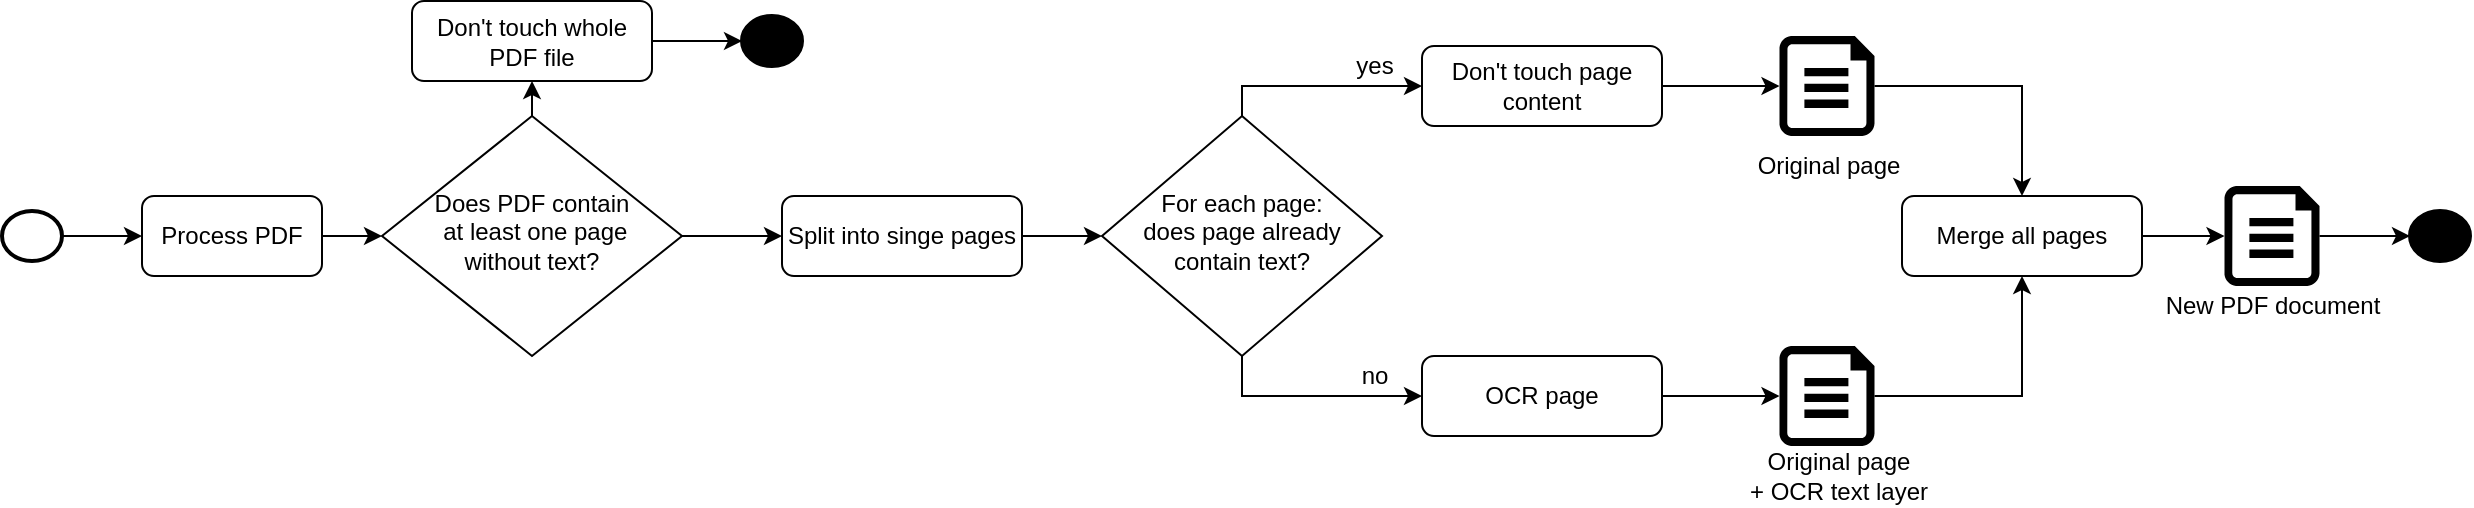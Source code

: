 <mxfile version="13.5.6" type="device"><diagram id="C5RBs43oDa-KdzZeNtuy" name="Page-1"><mxGraphModel dx="1335" dy="823" grid="1" gridSize="10" guides="1" tooltips="1" connect="1" arrows="1" fold="1" page="1" pageScale="1" pageWidth="1500" pageHeight="52000" math="0" shadow="0"><root><mxCell id="WIyWlLk6GJQsqaUBKTNV-0"/><mxCell id="WIyWlLk6GJQsqaUBKTNV-1" parent="WIyWlLk6GJQsqaUBKTNV-0"/><mxCell id="Wx1epzt9jQo-u4xmlP1J-7" style="edgeStyle=orthogonalEdgeStyle;rounded=0;orthogonalLoop=1;jettySize=auto;html=1;" edge="1" parent="WIyWlLk6GJQsqaUBKTNV-1" source="WIyWlLk6GJQsqaUBKTNV-3" target="Wx1epzt9jQo-u4xmlP1J-6"><mxGeometry relative="1" as="geometry"/></mxCell><mxCell id="WIyWlLk6GJQsqaUBKTNV-3" value="Process PDF" style="rounded=1;whiteSpace=wrap;html=1;fontSize=12;glass=0;strokeWidth=1;shadow=0;" parent="WIyWlLk6GJQsqaUBKTNV-1" vertex="1"><mxGeometry x="80" y="100" width="90" height="40" as="geometry"/></mxCell><mxCell id="6HyCoxT3SxKNg20zEC2M-13" style="edgeStyle=orthogonalEdgeStyle;rounded=0;orthogonalLoop=1;jettySize=auto;html=1;entryX=0;entryY=0.5;entryDx=0;entryDy=0;exitX=0.5;exitY=0;exitDx=0;exitDy=0;" parent="WIyWlLk6GJQsqaUBKTNV-1" source="WIyWlLk6GJQsqaUBKTNV-6" target="6HyCoxT3SxKNg20zEC2M-3" edge="1"><mxGeometry relative="1" as="geometry"><Array as="points"><mxPoint x="630" y="45"/></Array></mxGeometry></mxCell><mxCell id="6HyCoxT3SxKNg20zEC2M-14" style="edgeStyle=orthogonalEdgeStyle;rounded=0;orthogonalLoop=1;jettySize=auto;html=1;entryX=0;entryY=0.5;entryDx=0;entryDy=0;exitX=0.5;exitY=1;exitDx=0;exitDy=0;" parent="WIyWlLk6GJQsqaUBKTNV-1" source="WIyWlLk6GJQsqaUBKTNV-6" target="6HyCoxT3SxKNg20zEC2M-4" edge="1"><mxGeometry relative="1" as="geometry"><Array as="points"><mxPoint x="630" y="200"/></Array></mxGeometry></mxCell><mxCell id="6HyCoxT3SxKNg20zEC2M-16" value="no" style="edgeLabel;html=1;align=center;verticalAlign=middle;resizable=0;points=[];fontSize=12;" parent="6HyCoxT3SxKNg20zEC2M-14" vertex="1" connectable="0"><mxGeometry x="0.333" relative="1" as="geometry"><mxPoint x="12.67" y="-10" as="offset"/></mxGeometry></mxCell><mxCell id="WIyWlLk6GJQsqaUBKTNV-6" value="For each page: &lt;br&gt;does page already &lt;br&gt;contain text?" style="rhombus;whiteSpace=wrap;html=1;shadow=0;fontFamily=Helvetica;fontSize=12;align=center;strokeWidth=1;spacing=6;spacingTop=-4;" parent="WIyWlLk6GJQsqaUBKTNV-1" vertex="1"><mxGeometry x="560" y="60" width="140" height="120" as="geometry"/></mxCell><mxCell id="6HyCoxT3SxKNg20zEC2M-12" style="edgeStyle=orthogonalEdgeStyle;rounded=0;orthogonalLoop=1;jettySize=auto;html=1;exitX=1;exitY=0.5;exitDx=0;exitDy=0;entryX=0;entryY=0.5;entryDx=0;entryDy=0;" parent="WIyWlLk6GJQsqaUBKTNV-1" source="6HyCoxT3SxKNg20zEC2M-0" target="WIyWlLk6GJQsqaUBKTNV-6" edge="1"><mxGeometry relative="1" as="geometry"/></mxCell><mxCell id="6HyCoxT3SxKNg20zEC2M-0" value="Split into singe pages" style="rounded=1;whiteSpace=wrap;html=1;fontSize=12;glass=0;strokeWidth=1;shadow=0;" parent="WIyWlLk6GJQsqaUBKTNV-1" vertex="1"><mxGeometry x="400" y="100" width="120" height="40" as="geometry"/></mxCell><mxCell id="6HyCoxT3SxKNg20zEC2M-17" style="edgeStyle=orthogonalEdgeStyle;rounded=0;orthogonalLoop=1;jettySize=auto;html=1;exitX=1;exitY=0.5;exitDx=0;exitDy=0;entryX=0;entryY=0.5;entryDx=0;entryDy=0;entryPerimeter=0;fontSize=12;" parent="WIyWlLk6GJQsqaUBKTNV-1" source="6HyCoxT3SxKNg20zEC2M-3" target="6HyCoxT3SxKNg20zEC2M-5" edge="1"><mxGeometry relative="1" as="geometry"/></mxCell><mxCell id="6HyCoxT3SxKNg20zEC2M-3" value="Don't touch page content" style="rounded=1;whiteSpace=wrap;html=1;fontSize=12;glass=0;strokeWidth=1;shadow=0;" parent="WIyWlLk6GJQsqaUBKTNV-1" vertex="1"><mxGeometry x="720" y="25" width="120" height="40" as="geometry"/></mxCell><mxCell id="6HyCoxT3SxKNg20zEC2M-18" style="edgeStyle=orthogonalEdgeStyle;rounded=0;orthogonalLoop=1;jettySize=auto;html=1;exitX=1;exitY=0.5;exitDx=0;exitDy=0;entryX=0;entryY=0.5;entryDx=0;entryDy=0;entryPerimeter=0;fontSize=12;" parent="WIyWlLk6GJQsqaUBKTNV-1" source="6HyCoxT3SxKNg20zEC2M-4" target="6HyCoxT3SxKNg20zEC2M-7" edge="1"><mxGeometry relative="1" as="geometry"/></mxCell><mxCell id="6HyCoxT3SxKNg20zEC2M-4" value="OCR page" style="rounded=1;whiteSpace=wrap;html=1;fontSize=12;glass=0;strokeWidth=1;shadow=0;" parent="WIyWlLk6GJQsqaUBKTNV-1" vertex="1"><mxGeometry x="720" y="180" width="120" height="40" as="geometry"/></mxCell><mxCell id="6HyCoxT3SxKNg20zEC2M-20" style="edgeStyle=orthogonalEdgeStyle;rounded=0;orthogonalLoop=1;jettySize=auto;html=1;exitX=1;exitY=0.5;exitDx=0;exitDy=0;exitPerimeter=0;fontSize=12;" parent="WIyWlLk6GJQsqaUBKTNV-1" source="6HyCoxT3SxKNg20zEC2M-5" target="6HyCoxT3SxKNg20zEC2M-9" edge="1"><mxGeometry relative="1" as="geometry"/></mxCell><mxCell id="6HyCoxT3SxKNg20zEC2M-5" value="" style="verticalLabelPosition=bottom;html=1;verticalAlign=top;align=center;strokeColor=none;shape=mxgraph.azure.cloud_services_configuration_file;pointerEvents=1;fillColor=#000000;" parent="WIyWlLk6GJQsqaUBKTNV-1" vertex="1"><mxGeometry x="898.75" y="20" width="47.5" height="50" as="geometry"/></mxCell><mxCell id="6HyCoxT3SxKNg20zEC2M-6" value="Original page" style="text;html=1;align=center;verticalAlign=middle;resizable=0;points=[];autosize=1;" parent="WIyWlLk6GJQsqaUBKTNV-1" vertex="1"><mxGeometry x="877.5" y="75" width="90" height="20" as="geometry"/></mxCell><mxCell id="6HyCoxT3SxKNg20zEC2M-19" style="edgeStyle=orthogonalEdgeStyle;rounded=0;orthogonalLoop=1;jettySize=auto;html=1;exitX=1;exitY=0.5;exitDx=0;exitDy=0;exitPerimeter=0;entryX=0.5;entryY=1;entryDx=0;entryDy=0;fontSize=12;" parent="WIyWlLk6GJQsqaUBKTNV-1" source="6HyCoxT3SxKNg20zEC2M-7" target="6HyCoxT3SxKNg20zEC2M-9" edge="1"><mxGeometry relative="1" as="geometry"/></mxCell><mxCell id="6HyCoxT3SxKNg20zEC2M-7" value="" style="verticalLabelPosition=bottom;html=1;verticalAlign=top;align=center;strokeColor=none;shape=mxgraph.azure.cloud_services_configuration_file;pointerEvents=1;fillColor=#000000;" parent="WIyWlLk6GJQsqaUBKTNV-1" vertex="1"><mxGeometry x="898.75" y="175" width="47.5" height="50" as="geometry"/></mxCell><mxCell id="6HyCoxT3SxKNg20zEC2M-8" value="Original page &lt;br&gt;+ OCR text layer" style="text;html=1;align=center;verticalAlign=middle;resizable=0;points=[];autosize=1;" parent="WIyWlLk6GJQsqaUBKTNV-1" vertex="1"><mxGeometry x="877.5" y="225" width="100" height="30" as="geometry"/></mxCell><mxCell id="6HyCoxT3SxKNg20zEC2M-21" style="edgeStyle=orthogonalEdgeStyle;rounded=0;orthogonalLoop=1;jettySize=auto;html=1;exitX=1;exitY=0.5;exitDx=0;exitDy=0;entryX=0;entryY=0.5;entryDx=0;entryDy=0;entryPerimeter=0;fontSize=12;" parent="WIyWlLk6GJQsqaUBKTNV-1" source="6HyCoxT3SxKNg20zEC2M-9" target="6HyCoxT3SxKNg20zEC2M-10" edge="1"><mxGeometry relative="1" as="geometry"/></mxCell><mxCell id="6HyCoxT3SxKNg20zEC2M-9" value="Merge all pages" style="rounded=1;whiteSpace=wrap;html=1;fontSize=12;glass=0;strokeWidth=1;shadow=0;" parent="WIyWlLk6GJQsqaUBKTNV-1" vertex="1"><mxGeometry x="960" y="100" width="120" height="40" as="geometry"/></mxCell><mxCell id="Wx1epzt9jQo-u4xmlP1J-3" style="edgeStyle=orthogonalEdgeStyle;rounded=0;orthogonalLoop=1;jettySize=auto;html=1;exitX=1;exitY=0.5;exitDx=0;exitDy=0;exitPerimeter=0;entryX=0;entryY=0.5;entryDx=0;entryDy=0;entryPerimeter=0;" edge="1" parent="WIyWlLk6GJQsqaUBKTNV-1" source="6HyCoxT3SxKNg20zEC2M-10" target="Wx1epzt9jQo-u4xmlP1J-2"><mxGeometry relative="1" as="geometry"/></mxCell><mxCell id="6HyCoxT3SxKNg20zEC2M-10" value="" style="verticalLabelPosition=bottom;html=1;verticalAlign=top;align=center;strokeColor=none;shape=mxgraph.azure.cloud_services_configuration_file;pointerEvents=1;fillColor=#000000;" parent="WIyWlLk6GJQsqaUBKTNV-1" vertex="1"><mxGeometry x="1121.25" y="95" width="47.5" height="50" as="geometry"/></mxCell><mxCell id="6HyCoxT3SxKNg20zEC2M-11" value="New PDF document" style="text;html=1;align=center;verticalAlign=middle;resizable=0;points=[];autosize=1;" parent="WIyWlLk6GJQsqaUBKTNV-1" vertex="1"><mxGeometry x="1085" y="145" width="120" height="20" as="geometry"/></mxCell><mxCell id="6HyCoxT3SxKNg20zEC2M-15" value="yes" style="text;html=1;align=center;verticalAlign=middle;resizable=0;points=[];autosize=1;" parent="WIyWlLk6GJQsqaUBKTNV-1" vertex="1"><mxGeometry x="681" y="25" width="30" height="20" as="geometry"/></mxCell><mxCell id="Wx1epzt9jQo-u4xmlP1J-1" style="edgeStyle=orthogonalEdgeStyle;rounded=0;orthogonalLoop=1;jettySize=auto;html=1;" edge="1" parent="WIyWlLk6GJQsqaUBKTNV-1" source="Wx1epzt9jQo-u4xmlP1J-0" target="WIyWlLk6GJQsqaUBKTNV-3"><mxGeometry relative="1" as="geometry"/></mxCell><mxCell id="Wx1epzt9jQo-u4xmlP1J-0" value="" style="strokeWidth=2;html=1;shape=mxgraph.flowchart.start_2;whiteSpace=wrap;" vertex="1" parent="WIyWlLk6GJQsqaUBKTNV-1"><mxGeometry x="10" y="107.5" width="30" height="25" as="geometry"/></mxCell><mxCell id="Wx1epzt9jQo-u4xmlP1J-2" value="" style="strokeWidth=2;html=1;shape=mxgraph.flowchart.start_2;whiteSpace=wrap;fillColor=#000000;" vertex="1" parent="WIyWlLk6GJQsqaUBKTNV-1"><mxGeometry x="1214" y="107.5" width="30" height="25" as="geometry"/></mxCell><mxCell id="Wx1epzt9jQo-u4xmlP1J-4" value="" style="strokeWidth=2;html=1;shape=mxgraph.flowchart.start_2;whiteSpace=wrap;fillColor=#000000;" vertex="1" parent="WIyWlLk6GJQsqaUBKTNV-1"><mxGeometry x="380" y="10" width="30" height="25" as="geometry"/></mxCell><mxCell id="Wx1epzt9jQo-u4xmlP1J-8" style="edgeStyle=orthogonalEdgeStyle;rounded=0;orthogonalLoop=1;jettySize=auto;html=1;exitX=1;exitY=0.5;exitDx=0;exitDy=0;" edge="1" parent="WIyWlLk6GJQsqaUBKTNV-1" source="Wx1epzt9jQo-u4xmlP1J-6" target="6HyCoxT3SxKNg20zEC2M-0"><mxGeometry relative="1" as="geometry"/></mxCell><mxCell id="Wx1epzt9jQo-u4xmlP1J-12" style="edgeStyle=orthogonalEdgeStyle;rounded=0;orthogonalLoop=1;jettySize=auto;html=1;exitX=0.5;exitY=0;exitDx=0;exitDy=0;entryX=0.5;entryY=1;entryDx=0;entryDy=0;" edge="1" parent="WIyWlLk6GJQsqaUBKTNV-1" source="Wx1epzt9jQo-u4xmlP1J-6" target="Wx1epzt9jQo-u4xmlP1J-10"><mxGeometry relative="1" as="geometry"/></mxCell><mxCell id="Wx1epzt9jQo-u4xmlP1J-6" value="Does PDF contain&lt;br&gt;&amp;nbsp;at least one page &lt;br&gt;without text?" style="rhombus;whiteSpace=wrap;html=1;shadow=0;fontFamily=Helvetica;fontSize=12;align=center;strokeWidth=1;spacing=6;spacingTop=-4;" vertex="1" parent="WIyWlLk6GJQsqaUBKTNV-1"><mxGeometry x="200" y="60" width="150" height="120" as="geometry"/></mxCell><mxCell id="Wx1epzt9jQo-u4xmlP1J-15" style="edgeStyle=orthogonalEdgeStyle;rounded=0;orthogonalLoop=1;jettySize=auto;html=1;exitX=1;exitY=0.5;exitDx=0;exitDy=0;entryX=0;entryY=0.5;entryDx=0;entryDy=0;entryPerimeter=0;" edge="1" parent="WIyWlLk6GJQsqaUBKTNV-1" source="Wx1epzt9jQo-u4xmlP1J-10" target="Wx1epzt9jQo-u4xmlP1J-4"><mxGeometry relative="1" as="geometry"/></mxCell><mxCell id="Wx1epzt9jQo-u4xmlP1J-10" value="Don't touch whole PDF file" style="rounded=1;whiteSpace=wrap;html=1;fontSize=12;glass=0;strokeWidth=1;shadow=0;" vertex="1" parent="WIyWlLk6GJQsqaUBKTNV-1"><mxGeometry x="215" y="2.5" width="120" height="40" as="geometry"/></mxCell></root></mxGraphModel></diagram></mxfile>